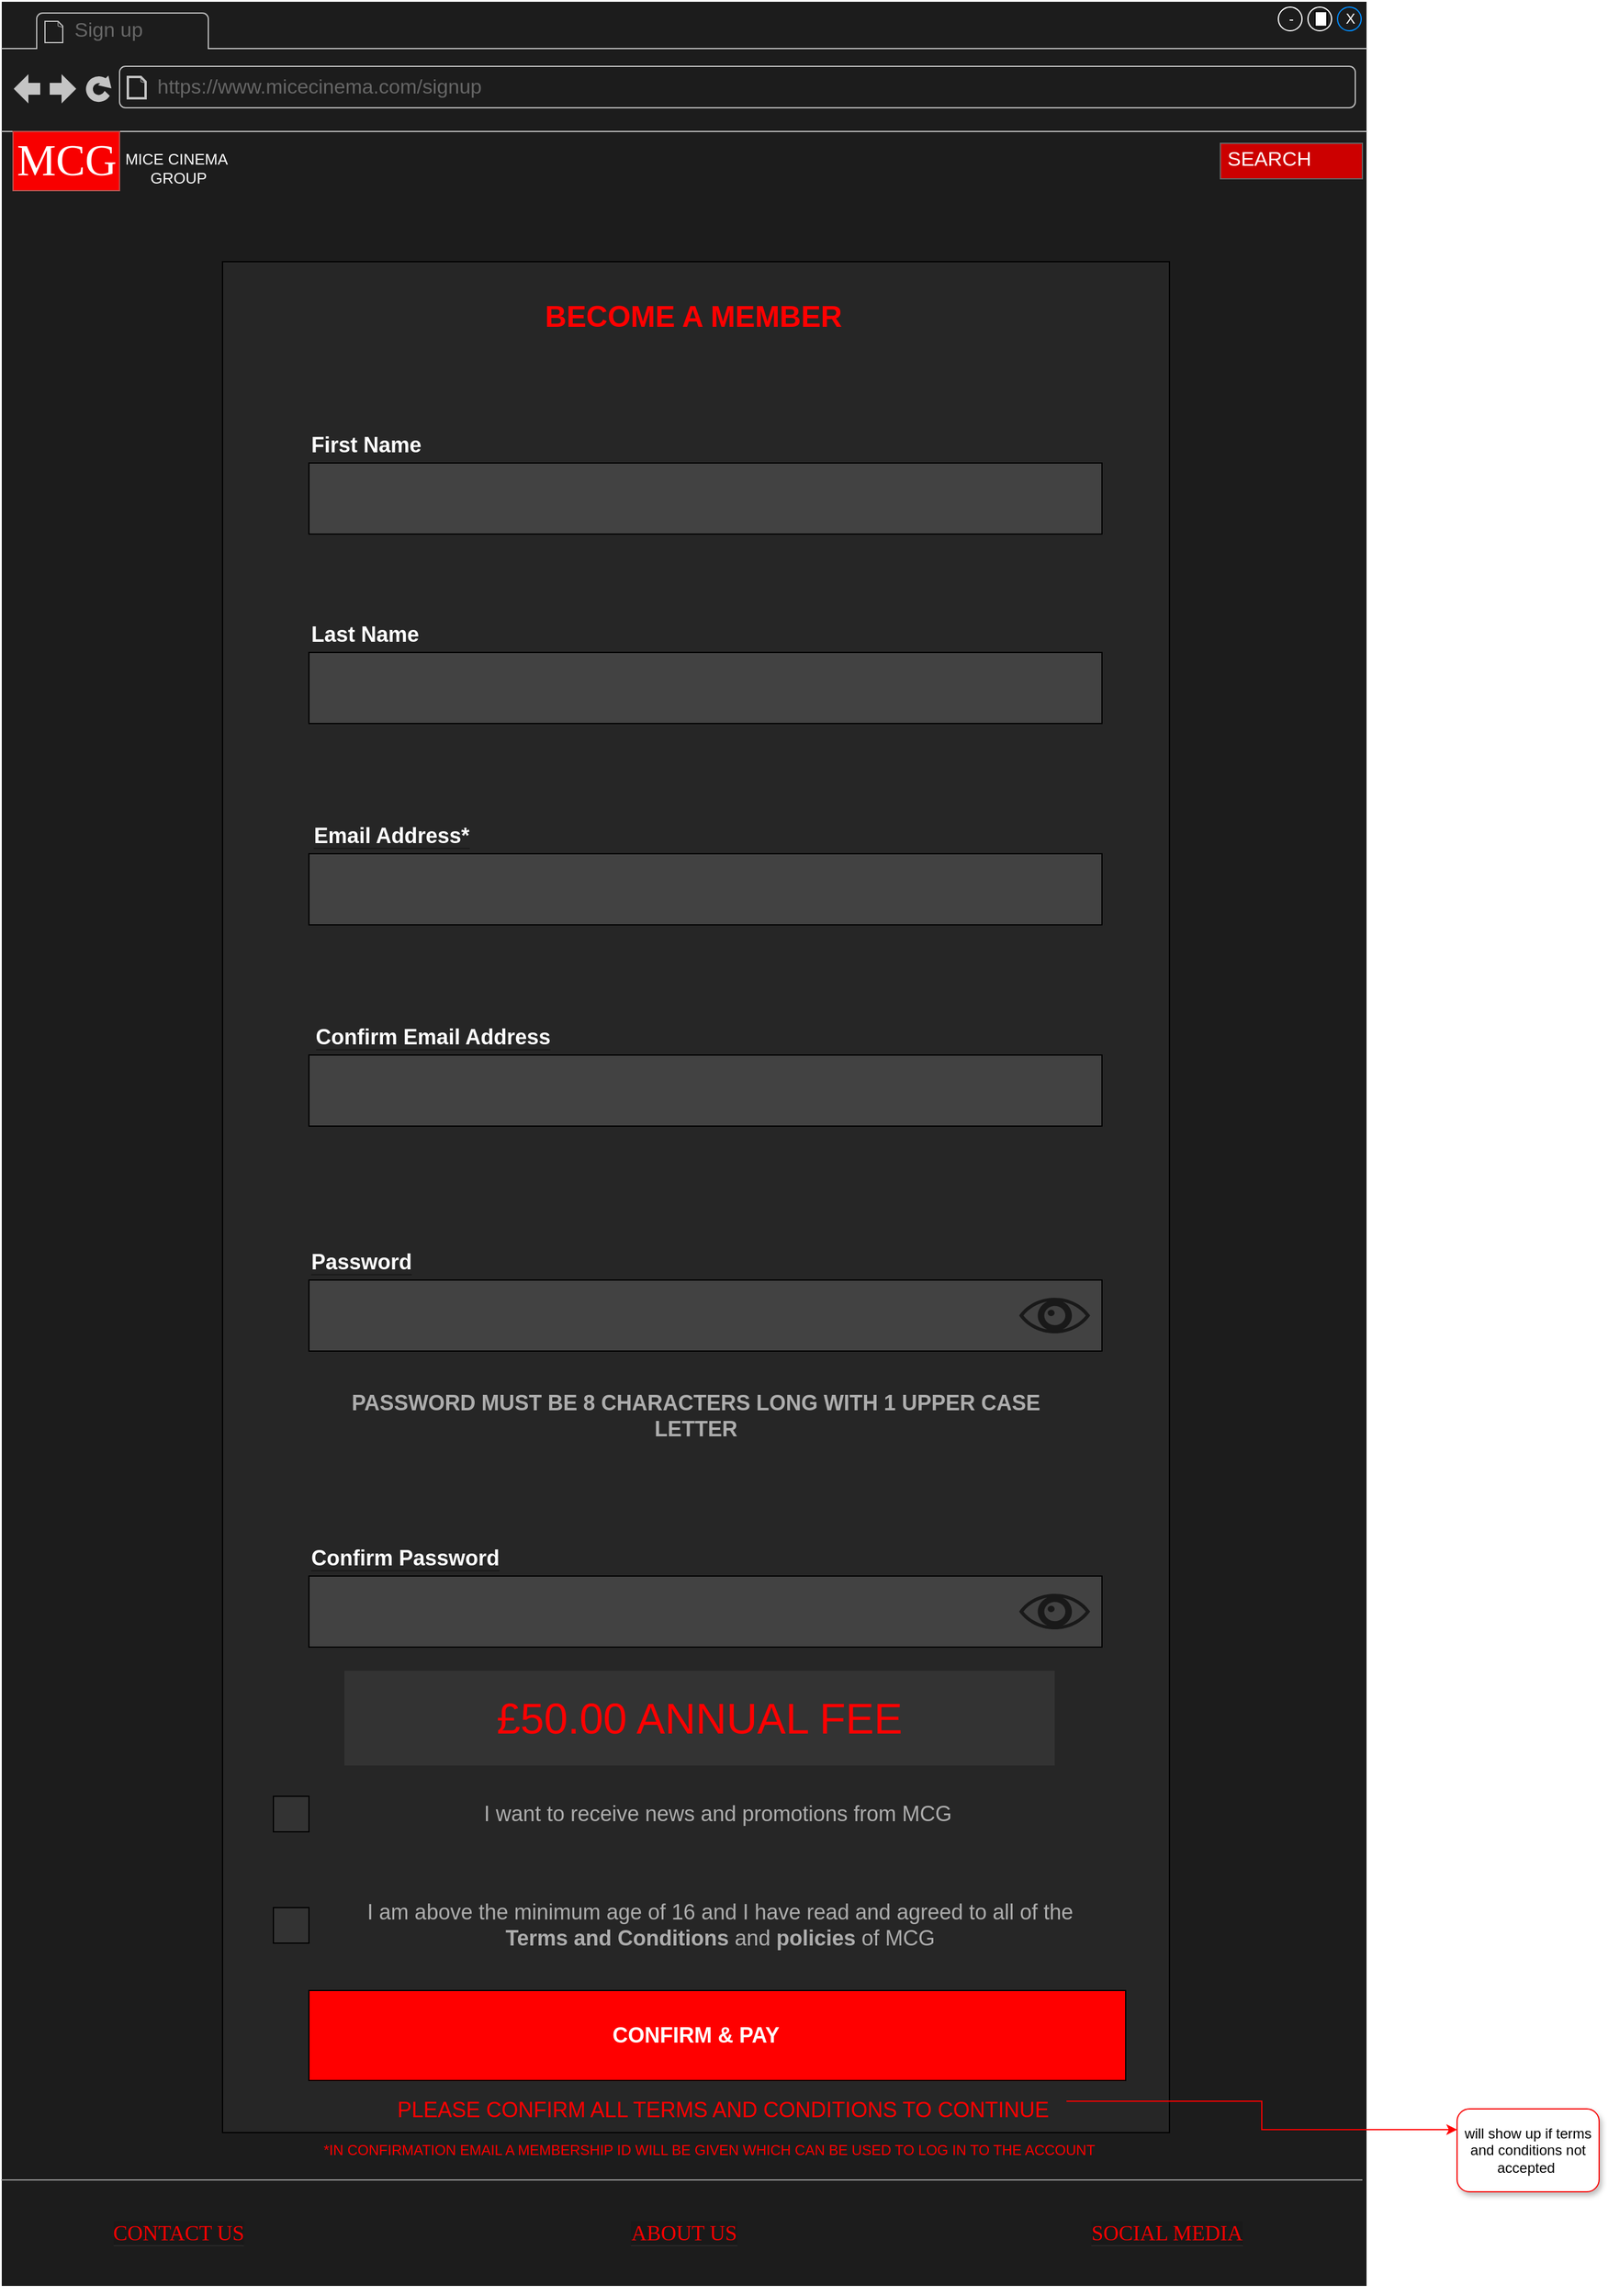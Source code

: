 <mxfile version="16.2.7" type="device"><diagram id="LgoOIGsvm30ub70OlQOX" name="Page-1"><mxGraphModel dx="2064" dy="3021" grid="1" gridSize="10" guides="1" tooltips="1" connect="1" arrows="1" fold="1" page="1" pageScale="1" pageWidth="827" pageHeight="1169" math="0" shadow="0"><root><mxCell id="0"/><mxCell id="1" parent="0"/><UserObject label="" id="uTqu9fYjqDugyC5js4U_-1"><mxCell style="strokeWidth=1;shadow=0;dashed=0;align=center;html=1;shape=mxgraph.mockup.containers.browserWindow;rSize=0;strokeColor2=#008cff;strokeColor3=#c4c4c4;mainText=,;recursiveResize=0;strokeColor=#FFFFFF;fontColor=#FFFFFF;fillColor=#1C1C1C;" vertex="1" parent="1"><mxGeometry x="-240" y="-2080" width="1154" height="1930" as="geometry"/></mxCell></UserObject><mxCell id="uTqu9fYjqDugyC5js4U_-2" value="Sign up" style="strokeWidth=1;shadow=0;dashed=0;align=center;html=1;shape=mxgraph.mockup.containers.anchor;fontSize=17;fontColor=#666666;align=left;" vertex="1" parent="uTqu9fYjqDugyC5js4U_-1"><mxGeometry x="60" y="12" width="110" height="26" as="geometry"/></mxCell><mxCell id="uTqu9fYjqDugyC5js4U_-3" value="https://www.micecinema.com/signup" style="strokeWidth=1;shadow=0;dashed=0;align=center;html=1;shape=mxgraph.mockup.containers.anchor;rSize=0;fontSize=17;fontColor=#666666;align=left;" vertex="1" parent="uTqu9fYjqDugyC5js4U_-1"><mxGeometry x="130" y="60" width="250" height="26" as="geometry"/></mxCell><mxCell id="uTqu9fYjqDugyC5js4U_-4" value="&lt;font color=&quot;#ffffff&quot;&gt;MICE CINEMA&amp;nbsp;&lt;br&gt;GROUP&lt;/font&gt;" style="text;html=1;strokeColor=none;fillColor=none;align=center;verticalAlign=middle;whiteSpace=wrap;rounded=0;fontSize=13;fontColor=#0066CC;" vertex="1" parent="uTqu9fYjqDugyC5js4U_-1"><mxGeometry x="100" y="131.5" width="100" height="18.5" as="geometry"/></mxCell><mxCell id="uTqu9fYjqDugyC5js4U_-5" value="" style="verticalLabelPosition=bottom;shadow=0;dashed=0;align=center;html=1;verticalAlign=top;strokeWidth=1;shape=mxgraph.mockup.markup.line;strokeColor=#999999;fillColor=#008CFF;fontSize=13;fontColor=#0066CC;" vertex="1" parent="uTqu9fYjqDugyC5js4U_-1"><mxGeometry y="1830" width="1150" height="20" as="geometry"/></mxCell><mxCell id="uTqu9fYjqDugyC5js4U_-6" value="&lt;font color=&quot;#ffffff&quot;&gt;MCG&lt;/font&gt;" style="text;html=1;align=center;verticalAlign=middle;resizable=0;points=[];autosize=1;fontSize=37;fontFamily=Tahoma;fillColor=#F80000;strokeColor=#b85450;" vertex="1" parent="uTqu9fYjqDugyC5js4U_-1"><mxGeometry x="10" y="110" width="90" height="50" as="geometry"/></mxCell><mxCell id="uTqu9fYjqDugyC5js4U_-7" value="&lt;font color=&quot;#ffffff&quot;&gt;SEARCH&amp;nbsp; &amp;nbsp;&amp;nbsp;&lt;/font&gt;" style="strokeWidth=1;shadow=0;dashed=0;align=center;html=1;shape=mxgraph.mockup.text.textBox;fontColor=#666666;align=left;fontSize=17;spacingLeft=4;spacingTop=-3;strokeColor=#666666;mainText=;fillColor=#CC0000;" vertex="1" parent="uTqu9fYjqDugyC5js4U_-1"><mxGeometry x="1030" y="120" width="120" height="30" as="geometry"/></mxCell><mxCell id="uTqu9fYjqDugyC5js4U_-8" value="" style="shape=image;html=1;verticalAlign=top;verticalLabelPosition=bottom;labelBackgroundColor=#ffffff;imageAspect=0;aspect=fixed;image=https://cdn4.iconfinder.com/data/icons/evil-icons-user-interface/64/magnifier-128.png" vertex="1" parent="uTqu9fYjqDugyC5js4U_-1"><mxGeometry x="1120" y="120" width="30" height="30" as="geometry"/></mxCell><mxCell id="uTqu9fYjqDugyC5js4U_-9" value="X" style="text;html=1;strokeColor=none;fillColor=none;align=center;verticalAlign=middle;whiteSpace=wrap;rounded=0;fontColor=#FFFFFF;" vertex="1" parent="uTqu9fYjqDugyC5js4U_-1"><mxGeometry x="1129.6" width="20" height="30" as="geometry"/></mxCell><mxCell id="uTqu9fYjqDugyC5js4U_-10" value="-" style="text;html=1;strokeColor=none;fillColor=none;align=center;verticalAlign=middle;whiteSpace=wrap;rounded=0;fontColor=#FFFFFF;" vertex="1" parent="uTqu9fYjqDugyC5js4U_-1"><mxGeometry x="1064.8" width="50.4" height="30" as="geometry"/></mxCell><mxCell id="uTqu9fYjqDugyC5js4U_-11" value="" style="rounded=0;whiteSpace=wrap;html=1;" vertex="1" parent="uTqu9fYjqDugyC5js4U_-1"><mxGeometry x="1110" y="8.75" width="10" height="12.5" as="geometry"/></mxCell><mxCell id="uTqu9fYjqDugyC5js4U_-12" value="&lt;span style=&quot;background-color: rgb(25 , 25 , 25)&quot;&gt;CONTACT US&lt;/span&gt;" style="text;html=1;strokeColor=none;fillColor=none;align=center;verticalAlign=middle;whiteSpace=wrap;rounded=0;shadow=1;glass=0;labelBackgroundColor=#292929;sketch=0;fontFamily=Verdana;fontSize=18;fontColor=#F80000;" vertex="1" parent="uTqu9fYjqDugyC5js4U_-1"><mxGeometry x="70" y="1840" width="160" height="90" as="geometry"/></mxCell><mxCell id="uTqu9fYjqDugyC5js4U_-13" value="&lt;span style=&quot;background-color: rgb(25 , 25 , 25)&quot;&gt;ABOUT US&lt;/span&gt;" style="text;html=1;strokeColor=none;fillColor=none;align=center;verticalAlign=middle;whiteSpace=wrap;rounded=0;shadow=1;glass=0;labelBackgroundColor=#292929;sketch=0;fontFamily=Verdana;fontSize=18;fontColor=#F80000;" vertex="1" parent="uTqu9fYjqDugyC5js4U_-1"><mxGeometry x="497" y="1840" width="160" height="90" as="geometry"/></mxCell><mxCell id="uTqu9fYjqDugyC5js4U_-14" value="&lt;span style=&quot;background-color: rgb(25 , 25 , 25)&quot;&gt;SOCIAL MEDIA&lt;/span&gt;" style="text;html=1;strokeColor=none;fillColor=none;align=center;verticalAlign=middle;whiteSpace=wrap;rounded=0;shadow=1;glass=0;labelBackgroundColor=#292929;sketch=0;fontFamily=Verdana;fontSize=18;fontColor=#F80000;" vertex="1" parent="uTqu9fYjqDugyC5js4U_-1"><mxGeometry x="904.8" y="1840" width="160" height="90" as="geometry"/></mxCell><mxCell id="uTqu9fYjqDugyC5js4U_-15" value="" style="whiteSpace=wrap;html=1;fillColor=#262626;" vertex="1" parent="uTqu9fYjqDugyC5js4U_-1"><mxGeometry x="187" y="220" width="800" height="1580" as="geometry"/></mxCell><mxCell id="uTqu9fYjqDugyC5js4U_-16" value="" style="rounded=0;whiteSpace=wrap;html=1;fillColor=#424242;" vertex="1" parent="uTqu9fYjqDugyC5js4U_-1"><mxGeometry x="260" y="390" width="670" height="60" as="geometry"/></mxCell><mxCell id="uTqu9fYjqDugyC5js4U_-17" value="&lt;font color=&quot;#ffffff&quot;&gt;&lt;span style=&quot;font-size: 18px&quot;&gt;&lt;b&gt;First Name&amp;nbsp;&lt;/b&gt;&lt;/span&gt;&lt;/font&gt;" style="text;html=1;strokeColor=none;fillColor=none;align=left;verticalAlign=middle;whiteSpace=wrap;rounded=0;" vertex="1" parent="uTqu9fYjqDugyC5js4U_-1"><mxGeometry x="260" y="360" width="240" height="30" as="geometry"/></mxCell><mxCell id="uTqu9fYjqDugyC5js4U_-18" value="" style="rounded=0;whiteSpace=wrap;html=1;fillColor=#424242;" vertex="1" parent="uTqu9fYjqDugyC5js4U_-1"><mxGeometry x="260" y="550" width="670" height="60" as="geometry"/></mxCell><mxCell id="uTqu9fYjqDugyC5js4U_-19" value="&lt;b&gt;Last Name&lt;/b&gt;" style="text;html=1;strokeColor=none;fillColor=none;align=left;verticalAlign=middle;whiteSpace=wrap;rounded=0;fontSize=18;fontColor=#FFFFFF;" vertex="1" parent="uTqu9fYjqDugyC5js4U_-1"><mxGeometry x="260" y="520" width="260" height="30" as="geometry"/></mxCell><mxCell id="uTqu9fYjqDugyC5js4U_-21" value="" style="rounded=0;whiteSpace=wrap;html=1;fontSize=18;fontColor=#FFFFFF;fillColor=#FF0000;" vertex="1" parent="uTqu9fYjqDugyC5js4U_-1"><mxGeometry x="260" y="1680" width="690" height="76" as="geometry"/></mxCell><mxCell id="uTqu9fYjqDugyC5js4U_-22" value="&lt;b&gt;CONFIRM &amp;amp; PAY&lt;/b&gt;" style="text;html=1;strokeColor=none;fillColor=none;align=center;verticalAlign=middle;whiteSpace=wrap;rounded=0;fontSize=18;fontColor=#FFFFFF;" vertex="1" parent="uTqu9fYjqDugyC5js4U_-1"><mxGeometry x="419" y="1703" width="336" height="30" as="geometry"/></mxCell><mxCell id="uTqu9fYjqDugyC5js4U_-27" value="&lt;font color=&quot;#ff0000&quot;&gt;*IN CONFIRMATION EMAIL A MEMBERSHIP ID WILL BE GIVEN WHICH CAN BE USED TO LOG IN TO THE ACCOUNT&amp;nbsp;&lt;/font&gt;" style="text;html=1;strokeColor=none;fillColor=none;align=center;verticalAlign=middle;whiteSpace=wrap;rounded=0;" vertex="1" parent="uTqu9fYjqDugyC5js4U_-1"><mxGeometry x="190" y="1800" width="820" height="30" as="geometry"/></mxCell><mxCell id="uTqu9fYjqDugyC5js4U_-28" value="" style="rounded=0;whiteSpace=wrap;html=1;fillColor=#424242;" vertex="1" parent="uTqu9fYjqDugyC5js4U_-1"><mxGeometry x="260" y="720" width="670" height="60" as="geometry"/></mxCell><mxCell id="uTqu9fYjqDugyC5js4U_-29" value="&lt;b style=&quot;color: rgb(255 , 255 , 255) ; font-size: 18px ; background-color: rgb(38 , 38 , 38)&quot;&gt;Email Address*&lt;/b&gt;" style="text;html=1;strokeColor=none;fillColor=none;align=center;verticalAlign=middle;whiteSpace=wrap;rounded=0;labelBackgroundColor=#191919;fontColor=#FF0000;" vertex="1" parent="uTqu9fYjqDugyC5js4U_-1"><mxGeometry x="260" y="690" width="140" height="30" as="geometry"/></mxCell><mxCell id="uTqu9fYjqDugyC5js4U_-30" value="" style="rounded=0;whiteSpace=wrap;html=1;fillColor=#424242;" vertex="1" parent="uTqu9fYjqDugyC5js4U_-1"><mxGeometry x="260" y="890" width="670" height="60" as="geometry"/></mxCell><mxCell id="uTqu9fYjqDugyC5js4U_-31" value="&lt;b style=&quot;color: rgb(255 , 255 , 255) ; font-size: 18px ; background-color: rgb(38 , 38 , 38)&quot;&gt;Confirm Email Address&lt;/b&gt;" style="text;html=1;strokeColor=none;fillColor=none;align=center;verticalAlign=middle;whiteSpace=wrap;rounded=0;labelBackgroundColor=#191919;fontColor=#FF0000;" vertex="1" parent="uTqu9fYjqDugyC5js4U_-1"><mxGeometry x="260" y="860" width="210" height="30" as="geometry"/></mxCell><mxCell id="uTqu9fYjqDugyC5js4U_-32" value="" style="rounded=0;whiteSpace=wrap;html=1;fillColor=#424242;" vertex="1" parent="uTqu9fYjqDugyC5js4U_-1"><mxGeometry x="260" y="1080" width="670" height="60" as="geometry"/></mxCell><mxCell id="uTqu9fYjqDugyC5js4U_-33" value="&lt;font color=&quot;#ffffff&quot;&gt;&lt;span style=&quot;font-size: 18px ; background-color: rgb(38 , 38 , 38)&quot;&gt;&lt;b&gt;Password&lt;/b&gt;&lt;/span&gt;&lt;/font&gt;" style="text;html=1;strokeColor=none;fillColor=none;align=left;verticalAlign=middle;whiteSpace=wrap;rounded=0;labelBackgroundColor=#191919;fontColor=#FF0000;" vertex="1" parent="uTqu9fYjqDugyC5js4U_-1"><mxGeometry x="260" y="1050" width="200" height="30" as="geometry"/></mxCell><mxCell id="uTqu9fYjqDugyC5js4U_-34" value="" style="shape=mxgraph.signs.healthcare.eye;html=1;pointerEvents=1;fillColor=#191919;strokeColor=none;verticalLabelPosition=bottom;verticalAlign=top;align=center;fontSize=18;fontColor=#FFFFFF;" vertex="1" parent="uTqu9fYjqDugyC5js4U_-1"><mxGeometry x="860" y="1095" width="60" height="30" as="geometry"/></mxCell><mxCell id="uTqu9fYjqDugyC5js4U_-35" value="&lt;span style=&quot;font-size: 18px;&quot;&gt;&lt;b&gt;&lt;font&gt;PASSWORD MUST BE 8 CHARACTERS LONG WITH 1 UPPER CASE LETTER&lt;/font&gt;&lt;/b&gt;&lt;/span&gt;" style="text;html=1;strokeColor=none;fillColor=#262626;align=center;verticalAlign=middle;whiteSpace=wrap;rounded=0;labelBackgroundColor=#262626;fontColor=#ADADAD;" vertex="1" parent="uTqu9fYjqDugyC5js4U_-1"><mxGeometry x="277" y="1170" width="620" height="50" as="geometry"/></mxCell><mxCell id="uTqu9fYjqDugyC5js4U_-36" value="" style="rounded=0;whiteSpace=wrap;html=1;fillColor=#424242;" vertex="1" parent="uTqu9fYjqDugyC5js4U_-1"><mxGeometry x="260" y="1330" width="670" height="60" as="geometry"/></mxCell><mxCell id="uTqu9fYjqDugyC5js4U_-37" value="&lt;font color=&quot;#ffffff&quot;&gt;&lt;span style=&quot;font-size: 18px ; background-color: rgb(38 , 38 , 38)&quot;&gt;&lt;b&gt;Confirm Password&lt;/b&gt;&lt;/span&gt;&lt;/font&gt;" style="text;html=1;strokeColor=none;fillColor=none;align=left;verticalAlign=middle;whiteSpace=wrap;rounded=0;labelBackgroundColor=#191919;fontColor=#FF0000;" vertex="1" parent="uTqu9fYjqDugyC5js4U_-1"><mxGeometry x="260" y="1300" width="200" height="30" as="geometry"/></mxCell><mxCell id="uTqu9fYjqDugyC5js4U_-20" value="" style="shape=mxgraph.signs.healthcare.eye;html=1;pointerEvents=1;fillColor=#191919;strokeColor=none;verticalLabelPosition=bottom;verticalAlign=top;align=center;fontSize=18;fontColor=#FFFFFF;" vertex="1" parent="uTqu9fYjqDugyC5js4U_-1"><mxGeometry x="860" y="1345" width="60" height="30" as="geometry"/></mxCell><mxCell id="uTqu9fYjqDugyC5js4U_-38" value="I am above the minimum age of 16 and I have read and agreed to all of the &lt;b&gt;Terms and Conditions&lt;/b&gt; and &lt;b&gt;policies&lt;/b&gt; of MCG" style="text;html=1;strokeColor=none;fillColor=none;align=center;verticalAlign=middle;whiteSpace=wrap;rounded=0;labelBackgroundColor=#262626;fontSize=18;fontColor=#ADADAD;" vertex="1" parent="uTqu9fYjqDugyC5js4U_-1"><mxGeometry x="295" y="1590" width="625" height="70" as="geometry"/></mxCell><mxCell id="uTqu9fYjqDugyC5js4U_-39" value="" style="whiteSpace=wrap;html=1;aspect=fixed;labelBackgroundColor=#262626;fontSize=18;fontColor=#ADADAD;fillColor=#333333;" vertex="1" parent="uTqu9fYjqDugyC5js4U_-1"><mxGeometry x="230" y="1610" width="30" height="30" as="geometry"/></mxCell><mxCell id="uTqu9fYjqDugyC5js4U_-40" value="&lt;font color=&quot;#ff0000&quot;&gt;PLEASE CONFIRM ALL TERMS AND CONDITIONS TO CONTINUE&lt;/font&gt;&amp;nbsp;&amp;nbsp;" style="text;html=1;strokeColor=none;fillColor=none;align=center;verticalAlign=middle;whiteSpace=wrap;rounded=0;labelBackgroundColor=#262626;fontSize=18;fontColor=#ADADAD;" vertex="1" parent="uTqu9fYjqDugyC5js4U_-1"><mxGeometry x="330" y="1766" width="570" height="30" as="geometry"/></mxCell><mxCell id="uTqu9fYjqDugyC5js4U_-41" value="I want to receive news and promotions from MCG" style="text;html=1;strokeColor=none;fillColor=none;align=center;verticalAlign=middle;whiteSpace=wrap;rounded=0;labelBackgroundColor=#262626;fontSize=18;fontColor=#ADADAD;" vertex="1" parent="uTqu9fYjqDugyC5js4U_-1"><mxGeometry x="292.5" y="1496" width="625" height="70" as="geometry"/></mxCell><mxCell id="uTqu9fYjqDugyC5js4U_-42" value="" style="whiteSpace=wrap;html=1;aspect=fixed;labelBackgroundColor=#262626;fontSize=18;fontColor=#ADADAD;fillColor=#333333;" vertex="1" parent="uTqu9fYjqDugyC5js4U_-1"><mxGeometry x="230" y="1516" width="30" height="30" as="geometry"/></mxCell><mxCell id="uTqu9fYjqDugyC5js4U_-43" value="&lt;span style=&quot;font-size: 25px&quot;&gt;&lt;b&gt;BECOME A MEMBER&lt;/b&gt;&lt;/span&gt;" style="text;html=1;strokeColor=none;fillColor=none;align=center;verticalAlign=middle;whiteSpace=wrap;rounded=0;labelBackgroundColor=#262626;fontSize=18;fontColor=#FF0000;" vertex="1" parent="uTqu9fYjqDugyC5js4U_-1"><mxGeometry x="260" y="230" width="650" height="70" as="geometry"/></mxCell><mxCell id="uTqu9fYjqDugyC5js4U_-44" value="" style="shape=image;html=1;verticalAlign=top;verticalLabelPosition=bottom;labelBackgroundColor=#FF0000;imageAspect=0;aspect=fixed;image=https://cdn3.iconfinder.com/data/icons/arrow-outline-8/32/left_3-128.png;fontSize=25;fontColor=#FF0000;fillColor=#333333;imageBackground=none;imageBorder=none;labelBorderColor=#FF0000;sketch=0;" vertex="1" parent="uTqu9fYjqDugyC5js4U_-1"><mxGeometry x="930" y="241" width="48" height="48" as="geometry"/></mxCell><mxCell id="uTqu9fYjqDugyC5js4U_-45" value="&lt;font style=&quot;font-size: 36px&quot;&gt;£50.00 ANNUAL FEE&lt;/font&gt;" style="text;html=1;strokeColor=none;fillColor=#333333;align=center;verticalAlign=middle;whiteSpace=wrap;rounded=0;labelBackgroundColor=#333333;labelBorderColor=#333333;sketch=0;fontSize=25;fontColor=#FF0000;" vertex="1" parent="uTqu9fYjqDugyC5js4U_-1"><mxGeometry x="290" y="1410" width="600" height="80" as="geometry"/></mxCell><mxCell id="uTqu9fYjqDugyC5js4U_-46" value="will show up if terms and conditions not accepted&amp;nbsp;" style="rounded=1;whiteSpace=wrap;html=1;shadow=1;glass=0;labelBackgroundColor=#FFFFFF;sketch=0;fontFamily=Helvetica;fontSize=12;fontColor=#000000;strokeColor=#F80000;fillColor=#FFFFFF;" vertex="1" parent="1"><mxGeometry x="990" y="-300" width="120" height="70" as="geometry"/></mxCell><mxCell id="uTqu9fYjqDugyC5js4U_-47" style="edgeStyle=orthogonalEdgeStyle;rounded=0;orthogonalLoop=1;jettySize=auto;html=1;exitX=1;exitY=0.25;exitDx=0;exitDy=0;entryX=0;entryY=0.25;entryDx=0;entryDy=0;fontSize=36;fontColor=#666666;strokeColor=#FF0000;" edge="1" parent="1" source="uTqu9fYjqDugyC5js4U_-40" target="uTqu9fYjqDugyC5js4U_-46"><mxGeometry relative="1" as="geometry"/></mxCell></root></mxGraphModel></diagram></mxfile>